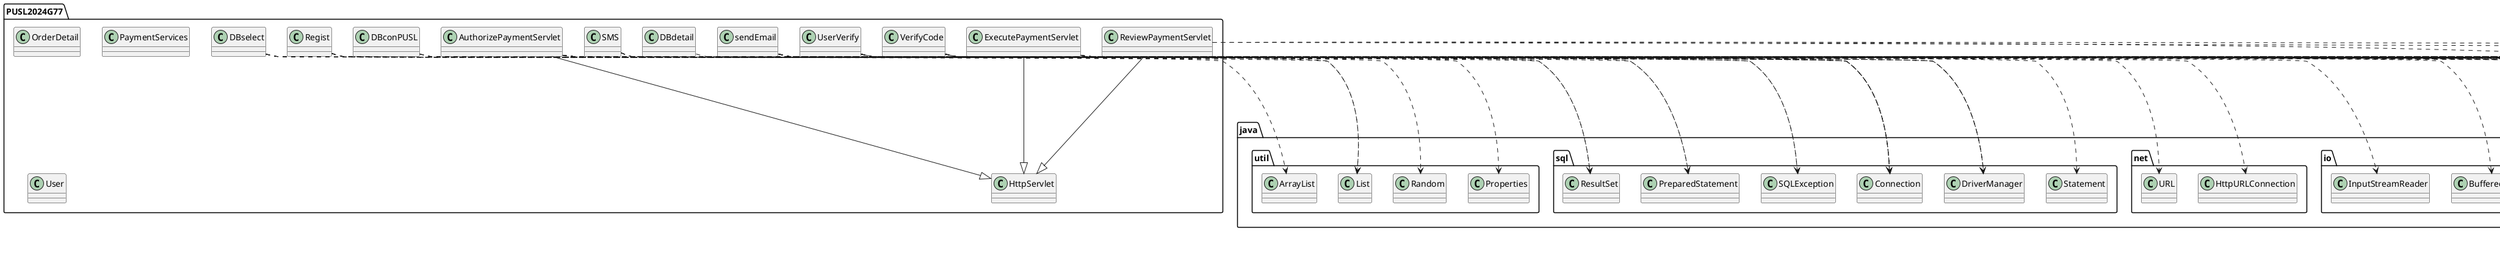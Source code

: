 @startuml
annotation java.lang.Override
annotation javax.servlet.annotation.WebServlet
class PUSL2024G77.AuthorizePaymentServlet
class PUSL2024G77.DBconPUSL
class PUSL2024G77.DBdetail
class PUSL2024G77.DBselect
class PUSL2024G77.ExecutePaymentServlet
class PUSL2024G77.HttpServlet
class PUSL2024G77.OrderDetail
class PUSL2024G77.PaymentServices
class PUSL2024G77.Regist
class PUSL2024G77.ReviewPaymentServlet
class PUSL2024G77.SMS
class PUSL2024G77.User
class PUSL2024G77.UserVerify
class PUSL2024G77.VerifyCode
class PUSL2024G77.sendEmail
class com.paypal.base.rest.PayPalRESTException
class java.io.BufferedReader
class java.io.IOException
class java.io.InputStreamReader
class java.io.PrintWriter
class java.lang.Integer
class java.net.HttpURLConnection
class java.net.URL
class java.sql.Connection
class java.sql.DriverManager
class java.sql.PreparedStatement
class java.sql.ResultSet
class java.sql.SQLException
class java.sql.Statement
class java.util.ArrayList
class java.util.List
class java.util.Properties
class java.util.Random
class javax.mail.Authenticator
class javax.mail.Message
class javax.mail.PasswordAuthentication
class javax.mail.Session
class javax.mail.Transport
class javax.mail.internet.InternetAddress
class javax.mail.internet.MimeMessage
class javax.servlet.ServletException
class javax.servlet.http.HttpServlet
class javax.servlet.http.HttpServletRequest
class javax.servlet.http.HttpServletResponse
class javax.servlet.http.HttpSession
PUSL2024G77.AuthorizePaymentServlet ..> javax.servlet.annotation.WebServlet
PUSL2024G77.AuthorizePaymentServlet --|> PUSL2024G77.HttpServlet
PUSL2024G77.AuthorizePaymentServlet ..> com.paypal.base.rest.PayPalRESTException
PUSL2024G77.AuthorizePaymentServlet ..> java.io.IOException
PUSL2024G77.AuthorizePaymentServlet ..> java.lang.Integer
PUSL2024G77.AuthorizePaymentServlet ..> java.sql.Connection
PUSL2024G77.AuthorizePaymentServlet ..> java.sql.DriverManager
PUSL2024G77.AuthorizePaymentServlet ..> java.sql.Statement
PUSL2024G77.AuthorizePaymentServlet ..> java.util.List
PUSL2024G77.AuthorizePaymentServlet ..> javax.servlet.ServletException
PUSL2024G77.DBconPUSL ..> java.sql.Connection
PUSL2024G77.DBconPUSL ..> java.sql.DriverManager
PUSL2024G77.DBconPUSL ..> java.sql.SQLException
PUSL2024G77.DBdetail ..> java.lang.Override
PUSL2024G77.DBselect ..> java.sql.Connection
PUSL2024G77.DBselect ..> java.sql.PreparedStatement
PUSL2024G77.DBselect ..> java.sql.ResultSet
PUSL2024G77.DBselect ..> java.util.ArrayList
PUSL2024G77.DBselect ..> java.util.List
PUSL2024G77.ExecutePaymentServlet ..> javax.servlet.annotation.WebServlet
PUSL2024G77.ExecutePaymentServlet --|> PUSL2024G77.HttpServlet
PUSL2024G77.ExecutePaymentServlet ..> com.paypal.base.rest.PayPalRESTException
PUSL2024G77.ExecutePaymentServlet ..> java.io.IOException
PUSL2024G77.ExecutePaymentServlet ..> javax.servlet.ServletException
PUSL2024G77.Regist ..> java.sql.Connection
PUSL2024G77.Regist ..> java.sql.DriverManager
PUSL2024G77.Regist ..> java.sql.PreparedStatement
PUSL2024G77.Regist ..> java.sql.ResultSet
PUSL2024G77.Regist ..> java.sql.SQLException
PUSL2024G77.ReviewPaymentServlet ..> javax.servlet.annotation.WebServlet
PUSL2024G77.ReviewPaymentServlet --|> PUSL2024G77.HttpServlet
PUSL2024G77.ReviewPaymentServlet ..> com.paypal.base.rest.PayPalRESTException
PUSL2024G77.ReviewPaymentServlet ..> java.io.IOException
PUSL2024G77.SMS ..> java.io.BufferedReader
PUSL2024G77.SMS ..> java.io.InputStreamReader
PUSL2024G77.SMS ..> java.net.HttpURLConnection
PUSL2024G77.SMS ..> java.net.URL
PUSL2024G77.UserVerify ..> java.lang.Override
PUSL2024G77.UserVerify ..> java.io.IOException
PUSL2024G77.UserVerify ..> java.io.PrintWriter
PUSL2024G77.UserVerify ..> javax.servlet.ServletException
PUSL2024G77.UserVerify --|> javax.servlet.http.HttpServlet
PUSL2024G77.UserVerify ..> javax.servlet.http.HttpServletRequest
PUSL2024G77.UserVerify ..> javax.servlet.http.HttpServletResponse
PUSL2024G77.UserVerify ..> javax.servlet.http.HttpSession
PUSL2024G77.VerifyCode ..> java.lang.Override
PUSL2024G77.VerifyCode ..> java.io.IOException
PUSL2024G77.VerifyCode ..> java.io.PrintWriter
PUSL2024G77.VerifyCode ..> javax.servlet.ServletException
PUSL2024G77.VerifyCode --|> javax.servlet.http.HttpServlet
PUSL2024G77.VerifyCode ..> javax.servlet.http.HttpServletRequest
PUSL2024G77.VerifyCode ..> javax.servlet.http.HttpServletResponse
PUSL2024G77.VerifyCode ..> javax.servlet.http.HttpSession
PUSL2024G77.sendEmail ..> java.lang.Override
PUSL2024G77.sendEmail ..> java.util.Properties
PUSL2024G77.sendEmail ..> java.util.Random
PUSL2024G77.sendEmail ..> javax.mail.Authenticator
PUSL2024G77.sendEmail ..> javax.mail.Message
PUSL2024G77.sendEmail ..> javax.mail.PasswordAuthentication
PUSL2024G77.sendEmail ..> javax.mail.Session
PUSL2024G77.sendEmail ..> javax.mail.Transport
PUSL2024G77.sendEmail ..> javax.mail.internet.InternetAddress
PUSL2024G77.sendEmail ..> javax.mail.internet.MimeMessage
@enduml